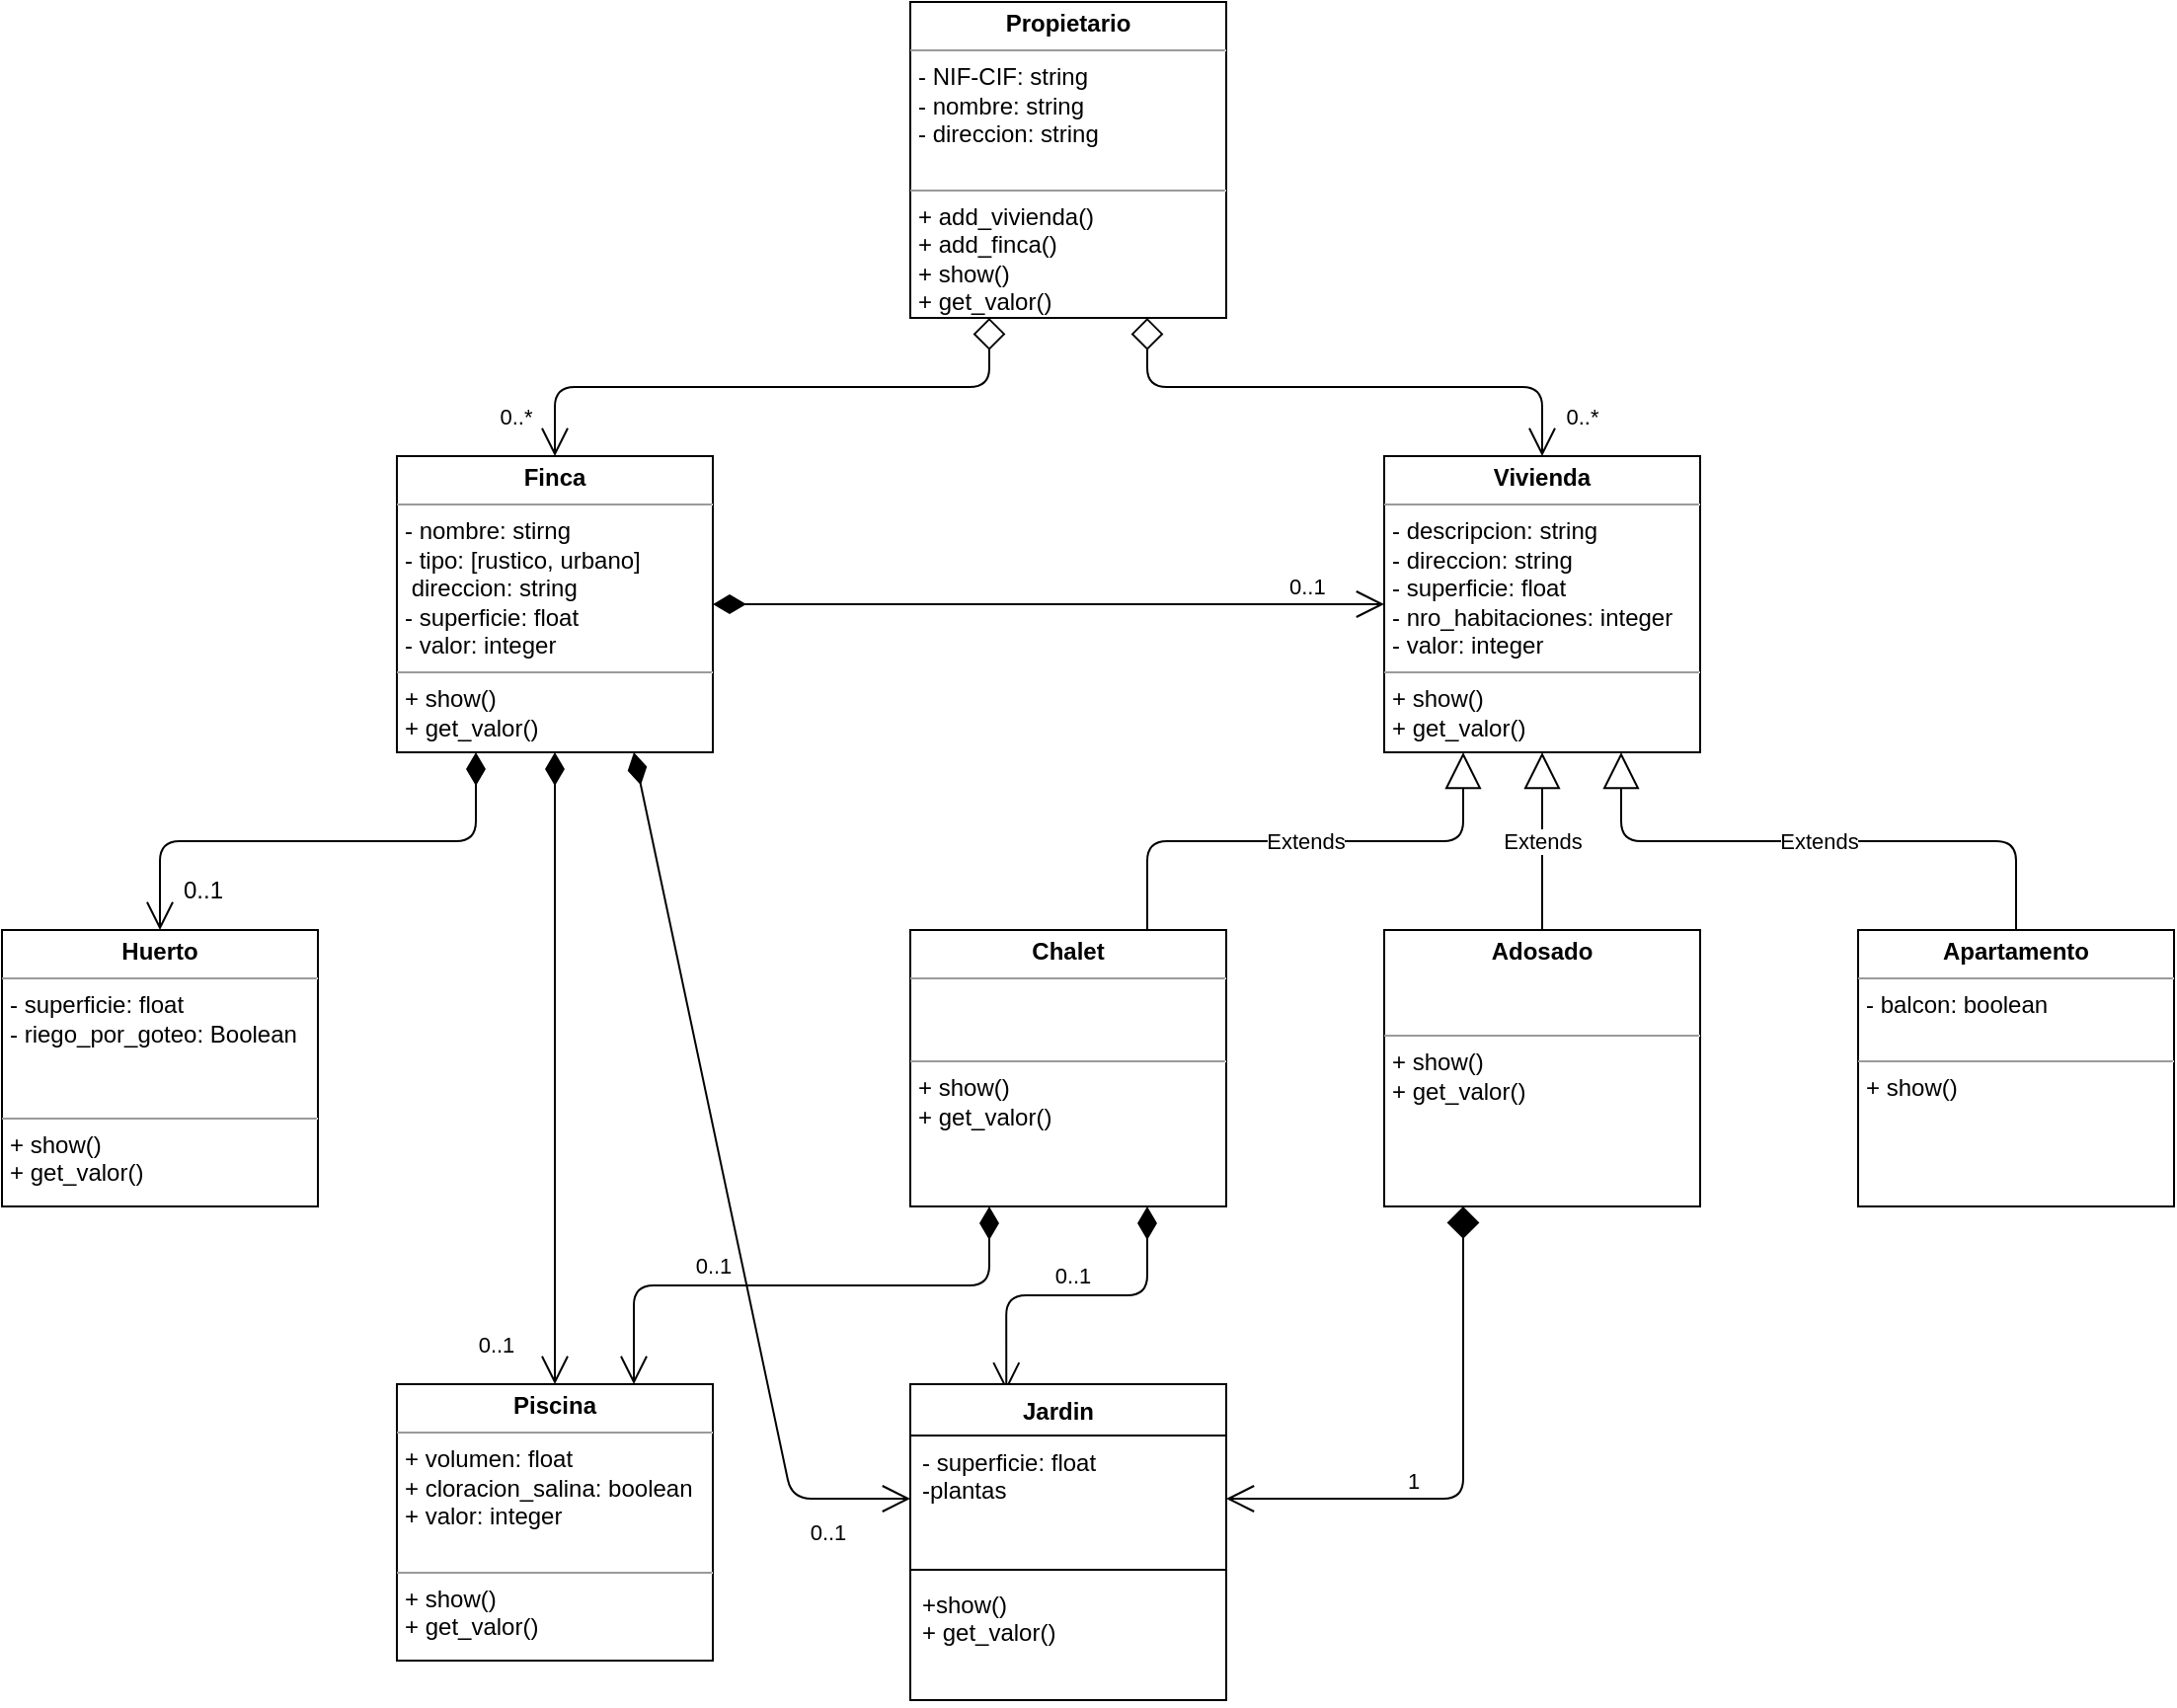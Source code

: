 <mxfile version="20.3.0" type="device"><diagram id="coZF5f3TOPct5JLmNMV9" name="Page-1"><mxGraphModel dx="1830" dy="2062" grid="1" gridSize="10" guides="1" tooltips="1" connect="1" arrows="1" fold="1" page="1" pageScale="1" pageWidth="827" pageHeight="1169" math="0" shadow="0"><root><mxCell id="0"/><mxCell id="1" parent="0"/><object label="&lt;p style=&quot;margin: 0px ; margin-top: 4px ; text-align: center&quot;&gt;&lt;b&gt;Vivienda&lt;/b&gt;&lt;/p&gt;&lt;hr size=&quot;1&quot;&gt;&lt;p style=&quot;margin: 0px ; margin-left: 4px&quot;&gt;- descripcion: string&lt;/p&gt;&lt;p style=&quot;margin: 0px ; margin-left: 4px&quot;&gt;&lt;span&gt;- direccion: string&lt;/span&gt;&lt;br&gt;&lt;/p&gt;&lt;p style=&quot;margin: 0px ; margin-left: 4px&quot;&gt;- superficie: float&lt;/p&gt;&lt;p style=&quot;margin: 0px ; margin-left: 4px&quot;&gt;- nro_habitaciones: integer&lt;/p&gt;&lt;p style=&quot;margin: 0px ; margin-left: 4px&quot;&gt;- valor: integer&lt;/p&gt;&lt;hr size=&quot;1&quot;&gt;&lt;p style=&quot;margin: 0px ; margin-left: 4px&quot;&gt;+ show()&lt;/p&gt;&lt;p style=&quot;margin: 0px ; margin-left: 4px&quot;&gt;+ get_valor()&lt;/p&gt;" Casa="" id="M3-lLsWGSmPZNytgOBwi-1"><mxCell style="verticalAlign=top;align=left;overflow=fill;fontSize=12;fontFamily=Helvetica;html=1;" parent="1" vertex="1"><mxGeometry x="220" y="-160" width="160" height="150" as="geometry"/></mxCell></object><mxCell id="M3-lLsWGSmPZNytgOBwi-21" style="edgeStyle=orthogonalEdgeStyle;orthogonalLoop=1;jettySize=auto;html=1;startArrow=diamondThin;startFill=1;startSize=14;endArrow=open;endSize=12;align=left;" parent="1" source="M3-lLsWGSmPZNytgOBwi-8" target="M3-lLsWGSmPZNytgOBwi-6" edge="1"><mxGeometry relative="1" as="geometry"/></mxCell><mxCell id="D4q86nAJt8562JSuOjXB-3" value="0..1" style="edgeLabel;html=1;align=center;verticalAlign=middle;resizable=0;points=[];" parent="M3-lLsWGSmPZNytgOBwi-21" vertex="1" connectable="0"><mxGeometry x="0.214" y="-4" relative="1" as="geometry"><mxPoint x="-26" y="106" as="offset"/></mxGeometry></mxCell><mxCell id="M3-lLsWGSmPZNytgOBwi-22" style="edgeStyle=orthogonalEdgeStyle;orthogonalLoop=1;jettySize=auto;html=1;entryX=0.5;entryY=0;entryDx=0;entryDy=0;startArrow=diamondThin;startFill=1;startSize=14;endArrow=open;endSize=12;align=left;exitX=0.25;exitY=1;exitDx=0;exitDy=0;" parent="1" source="M3-lLsWGSmPZNytgOBwi-8" target="M3-lLsWGSmPZNytgOBwi-19" edge="1"><mxGeometry relative="1" as="geometry"/></mxCell><mxCell id="m-5z6lDCxOTHbxUdVZSe-1" value="0..1" style="shape=connector;rounded=1;orthogonalLoop=1;jettySize=auto;html=1;exitX=0.75;exitY=1;exitDx=0;exitDy=0;entryX=0;entryY=0.5;entryDx=0;entryDy=0;labelBackgroundColor=default;fontFamily=Helvetica;fontSize=11;fontColor=default;startArrow=diamondThin;startFill=1;endArrow=open;startSize=14;endSize=12;strokeColor=default;elbow=vertical;" parent="1" source="M3-lLsWGSmPZNytgOBwi-8" target="woEzXTU2Y_-W0Ke4EJwe-3" edge="1"><mxGeometry x="0.81" y="-18" relative="1" as="geometry"><Array as="points"><mxPoint x="-80" y="368"/></Array><mxPoint y="-1" as="offset"/></mxGeometry></mxCell><object label="&lt;p style=&quot;margin: 0px ; margin-top: 4px ; text-align: center&quot;&gt;&lt;b&gt;Finca&lt;/b&gt;&lt;/p&gt;&lt;hr size=&quot;1&quot;&gt;&lt;p style=&quot;margin: 0px ; margin-left: 4px&quot;&gt;- nombre: stirng&lt;/p&gt;&lt;p style=&quot;margin: 0px ; margin-left: 4px&quot;&gt;- tipo: [rustico, urbano]&lt;/p&gt;&lt;p style=&quot;margin: 0px ; margin-left: 4px&quot;&gt;&amp;nbsp;direccion: string&lt;/p&gt;&lt;p style=&quot;margin: 0px ; margin-left: 4px&quot;&gt;- superficie: float&lt;/p&gt;&lt;p style=&quot;margin: 0px ; margin-left: 4px&quot;&gt;- valor: integer&lt;/p&gt;&lt;hr size=&quot;1&quot;&gt;&lt;p style=&quot;margin: 0px ; margin-left: 4px&quot;&gt;+ show()&lt;/p&gt;&lt;p style=&quot;margin: 0px ; margin-left: 4px&quot;&gt;+ get_valor()&lt;/p&gt;&lt;p style=&quot;margin: 0px ; margin-left: 4px&quot;&gt;&lt;br&gt;&lt;/p&gt;" Casa="" id="M3-lLsWGSmPZNytgOBwi-8"><mxCell style="verticalAlign=top;align=left;overflow=fill;fontSize=12;fontFamily=Helvetica;html=1;" parent="1" vertex="1"><mxGeometry x="-280" y="-160" width="160" height="150" as="geometry"/></mxCell></object><mxCell id="M3-lLsWGSmPZNytgOBwi-24" style="edgeStyle=elbowEdgeStyle;orthogonalLoop=1;jettySize=auto;elbow=vertical;html=1;entryX=0.5;entryY=0;entryDx=0;entryDy=0;startArrow=diamond;startFill=0;startSize=14;endArrow=open;endSize=12;align=left;exitX=0.25;exitY=1;exitDx=0;exitDy=0;" parent="1" source="M3-lLsWGSmPZNytgOBwi-23" target="M3-lLsWGSmPZNytgOBwi-8" edge="1"><mxGeometry relative="1" as="geometry"/></mxCell><mxCell id="D4q86nAJt8562JSuOjXB-1" value="0..*" style="edgeLabel;html=1;align=center;verticalAlign=middle;resizable=0;points=[];" parent="M3-lLsWGSmPZNytgOBwi-24" vertex="1" connectable="0"><mxGeometry x="0.217" y="-1" relative="1" as="geometry"><mxPoint x="-99" y="16" as="offset"/></mxGeometry></mxCell><mxCell id="M3-lLsWGSmPZNytgOBwi-25" style="edgeStyle=elbowEdgeStyle;orthogonalLoop=1;jettySize=auto;elbow=vertical;html=1;entryX=0.5;entryY=0;entryDx=0;entryDy=0;startArrow=diamond;startFill=0;startSize=14;endArrow=open;endSize=12;align=left;exitX=0.75;exitY=1;exitDx=0;exitDy=0;" parent="1" source="M3-lLsWGSmPZNytgOBwi-23" target="M3-lLsWGSmPZNytgOBwi-1" edge="1"><mxGeometry relative="1" as="geometry"/></mxCell><mxCell id="6ZUPjaK5ZsWiZZy1rPO5-1" value="0..*" style="edgeLabel;html=1;align=center;verticalAlign=middle;resizable=0;points=[];" parent="M3-lLsWGSmPZNytgOBwi-25" connectable="0" vertex="1"><mxGeometry x="0.31" y="-2" relative="1" as="geometry"><mxPoint x="78" y="13" as="offset"/></mxGeometry></mxCell><object label="&lt;p style=&quot;margin: 0px ; margin-top: 4px ; text-align: center&quot;&gt;&lt;b&gt;Propietario&lt;/b&gt;&lt;/p&gt;&lt;hr size=&quot;1&quot;&gt;&lt;p style=&quot;margin: 0px ; margin-left: 4px&quot;&gt;&lt;span&gt;- NIF-CIF: string&lt;/span&gt;&lt;br&gt;&lt;/p&gt;&lt;p style=&quot;margin: 0px ; margin-left: 4px&quot;&gt;&lt;span&gt;- nombre: string&lt;/span&gt;&lt;/p&gt;&lt;p style=&quot;margin: 0px ; margin-left: 4px&quot;&gt;- direccion: string&lt;/p&gt;&lt;p style=&quot;margin: 0px ; margin-left: 4px&quot;&gt;&lt;br&gt;&lt;/p&gt;&lt;hr size=&quot;1&quot;&gt;&lt;p style=&quot;margin: 0px ; margin-left: 4px&quot;&gt;+ add_vivienda()&lt;/p&gt;&lt;p style=&quot;margin: 0px ; margin-left: 4px&quot;&gt;+ add_finca()&lt;/p&gt;&lt;p style=&quot;margin: 0px ; margin-left: 4px&quot;&gt;+ show()&lt;/p&gt;&lt;p style=&quot;margin: 0px ; margin-left: 4px&quot;&gt;+ get_valor()&lt;/p&gt;" Casa="" id="M3-lLsWGSmPZNytgOBwi-23"><mxCell style="verticalAlign=top;align=left;overflow=fill;fontSize=12;fontFamily=Helvetica;html=1;" parent="1" vertex="1"><mxGeometry x="-20" y="-390" width="160" height="160" as="geometry"/></mxCell></object><object label="&lt;p style=&quot;margin: 0px ; margin-top: 4px ; text-align: center&quot;&gt;&lt;b&gt;Adosado&lt;/b&gt;&lt;/p&gt;&lt;p style=&quot;margin: 0px ; margin-left: 4px&quot;&gt;&lt;br&gt;&lt;/p&gt;&lt;p style=&quot;margin: 0px ; margin-left: 4px&quot;&gt;&lt;br&gt;&lt;/p&gt;&lt;hr size=&quot;1&quot;&gt;&lt;p style=&quot;margin: 0px ; margin-left: 4px&quot;&gt;+ show()&lt;/p&gt;&lt;p style=&quot;margin: 0px ; margin-left: 4px&quot;&gt;+ get_valor()&lt;/p&gt;" Casa="" id="M3-lLsWGSmPZNytgOBwi-2"><mxCell style="verticalAlign=top;align=left;overflow=fill;fontSize=12;fontFamily=Helvetica;html=1;" parent="1" vertex="1"><mxGeometry x="220" y="80" width="160" height="140" as="geometry"/></mxCell></object><mxCell id="M3-lLsWGSmPZNytgOBwi-17" value="" style="edgeStyle=orthogonalEdgeStyle;orthogonalLoop=1;jettySize=auto;html=1;startArrow=diamondThin;startFill=1;startSize=14;endArrow=open;endSize=12;align=left;entryX=0.304;entryY=0.02;entryDx=0;entryDy=0;exitX=0.75;exitY=1;exitDx=0;exitDy=0;entryPerimeter=0;" parent="1" source="M3-lLsWGSmPZNytgOBwi-7" target="woEzXTU2Y_-W0Ke4EJwe-2" edge="1"><mxGeometry relative="1" as="geometry"><mxPoint x="80" y="160" as="targetPoint"/></mxGeometry></mxCell><mxCell id="USNUs2RwjlwWKyY22RhR-1" value="0..1" style="edgeLabel;html=1;align=center;verticalAlign=middle;resizable=0;points=[];" parent="M3-lLsWGSmPZNytgOBwi-17" vertex="1" connectable="0"><mxGeometry x="0.298" y="-4" relative="1" as="geometry"><mxPoint x="24" y="-6" as="offset"/></mxGeometry></mxCell><mxCell id="M3-lLsWGSmPZNytgOBwi-18" style="edgeStyle=orthogonalEdgeStyle;orthogonalLoop=1;jettySize=auto;html=1;entryX=0.75;entryY=0;entryDx=0;entryDy=0;startArrow=diamondThin;startFill=1;startSize=14;endArrow=open;endSize=12;align=left;exitX=0.25;exitY=1;exitDx=0;exitDy=0;" parent="1" source="M3-lLsWGSmPZNytgOBwi-7" target="M3-lLsWGSmPZNytgOBwi-6" edge="1"><mxGeometry relative="1" as="geometry"><Array as="points"><mxPoint x="20" y="260"/><mxPoint x="-160" y="260"/></Array></mxGeometry></mxCell><mxCell id="D4q86nAJt8562JSuOjXB-2" value="0..1" style="edgeLabel;html=1;align=center;verticalAlign=middle;resizable=0;points=[];" parent="M3-lLsWGSmPZNytgOBwi-18" vertex="1" connectable="0"><mxGeometry x="0.322" y="3" relative="1" as="geometry"><mxPoint x="-2" y="-13" as="offset"/></mxGeometry></mxCell><object label="&lt;p style=&quot;margin: 0px ; margin-top: 4px ; text-align: center&quot;&gt;&lt;b&gt;Chalet&lt;/b&gt;&lt;/p&gt;&lt;hr size=&quot;1&quot;&gt;&lt;p style=&quot;margin: 0px ; margin-left: 4px&quot;&gt;&lt;br&gt;&lt;/p&gt;&lt;p style=&quot;margin: 0px ; margin-left: 4px&quot;&gt;&lt;br&gt;&lt;/p&gt;&lt;hr size=&quot;1&quot;&gt;&lt;p style=&quot;margin: 0px ; margin-left: 4px&quot;&gt;+ show()&lt;/p&gt;&lt;p style=&quot;margin: 0px ; margin-left: 4px&quot;&gt;+ get_valor()&lt;/p&gt;&lt;p style=&quot;margin: 0px ; margin-left: 4px&quot;&gt;&lt;br&gt;&lt;/p&gt;" Casa="" id="M3-lLsWGSmPZNytgOBwi-7"><mxCell style="verticalAlign=top;align=left;overflow=fill;fontSize=12;fontFamily=Helvetica;html=1;" parent="1" vertex="1"><mxGeometry x="-20" y="80" width="160" height="140" as="geometry"/></mxCell></object><object label="&lt;p style=&quot;margin: 0px ; margin-top: 4px ; text-align: center&quot;&gt;&lt;b&gt;Piscina&lt;/b&gt;&lt;/p&gt;&lt;hr size=&quot;1&quot;&gt;&lt;p style=&quot;margin: 0px ; margin-left: 4px&quot;&gt;+ volumen: float&lt;/p&gt;&lt;p style=&quot;margin: 0px ; margin-left: 4px&quot;&gt;+ cloracion_salina: boolean&lt;/p&gt;&lt;p style=&quot;margin: 0px ; margin-left: 4px&quot;&gt;+ valor: integer&lt;/p&gt;&lt;p style=&quot;margin: 0px ; margin-left: 4px&quot;&gt;&lt;br&gt;&lt;/p&gt;&lt;hr size=&quot;1&quot;&gt;&lt;p style=&quot;margin: 0px ; margin-left: 4px&quot;&gt;+ show()&lt;/p&gt;&lt;p style=&quot;margin: 0px ; margin-left: 4px&quot;&gt;+ get_valor()&lt;/p&gt;" Casa="" id="M3-lLsWGSmPZNytgOBwi-6"><mxCell style="verticalAlign=top;align=left;overflow=fill;fontSize=12;fontFamily=Helvetica;html=1;" parent="1" vertex="1"><mxGeometry x="-280" y="310" width="160" height="140" as="geometry"/></mxCell></object><object label="&lt;p style=&quot;margin: 0px ; margin-top: 4px ; text-align: center&quot;&gt;&lt;b&gt;Huerto&lt;/b&gt;&lt;/p&gt;&lt;hr size=&quot;1&quot;&gt;&lt;p style=&quot;margin: 0px ; margin-left: 4px&quot;&gt;- superficie: float&lt;/p&gt;&lt;p style=&quot;margin: 0px ; margin-left: 4px&quot;&gt;- riego_por_goteo: Boolean&lt;/p&gt;&lt;p style=&quot;margin: 0px ; margin-left: 4px&quot;&gt;&lt;br&gt;&lt;/p&gt;&lt;p style=&quot;margin: 0px ; margin-left: 4px&quot;&gt;&lt;br&gt;&lt;/p&gt;&lt;hr size=&quot;1&quot;&gt;&lt;p style=&quot;margin: 0px ; margin-left: 4px&quot;&gt;+ show()&lt;/p&gt;&lt;p style=&quot;margin: 0px ; margin-left: 4px&quot;&gt;+ get_valor()&lt;/p&gt;&lt;p style=&quot;margin: 0px ; margin-left: 4px&quot;&gt;&lt;br&gt;&lt;/p&gt;" Casa="" id="M3-lLsWGSmPZNytgOBwi-19"><mxCell style="verticalAlign=top;align=left;overflow=fill;fontSize=12;fontFamily=Helvetica;html=1;" parent="1" vertex="1"><mxGeometry x="-480" y="80" width="160" height="140" as="geometry"/></mxCell></object><mxCell id="M3-lLsWGSmPZNytgOBwi-4" value="Extends" style="endArrow=block;endSize=16;endFill=0;html=1;exitX=0.5;exitY=0;exitDx=0;exitDy=0;edgeStyle=elbowEdgeStyle;elbow=vertical;entryX=0.5;entryY=1;entryDx=0;entryDy=0;" parent="1" source="M3-lLsWGSmPZNytgOBwi-2" target="M3-lLsWGSmPZNytgOBwi-1" edge="1"><mxGeometry width="160" relative="1" as="geometry"><mxPoint x="-100" y="160" as="sourcePoint"/><mxPoint x="187" y="6" as="targetPoint"/><Array as="points"/></mxGeometry></mxCell><mxCell id="M3-lLsWGSmPZNytgOBwi-11" value="Extends" style="endArrow=block;endSize=16;endFill=0;html=1;edgeStyle=elbowEdgeStyle;elbow=vertical;exitX=0.75;exitY=0;exitDx=0;exitDy=0;entryX=0.25;entryY=1;entryDx=0;entryDy=0;" parent="1" source="M3-lLsWGSmPZNytgOBwi-7" target="M3-lLsWGSmPZNytgOBwi-1" edge="1"><mxGeometry width="160" relative="1" as="geometry"><mxPoint x="80" y="-50" as="sourcePoint"/><mxPoint x="230" y="-10" as="targetPoint"/></mxGeometry></mxCell><mxCell id="M3-lLsWGSmPZNytgOBwi-12" value="0..1" style="endArrow=open;html=1;endSize=12;startArrow=diamondThin;startSize=14;startFill=1;align=left;verticalAlign=bottom;exitX=1;exitY=0.5;exitDx=0;exitDy=0;edgeStyle=elbowEdgeStyle;entryX=0;entryY=0.5;entryDx=0;entryDy=0;" parent="1" source="M3-lLsWGSmPZNytgOBwi-8" target="M3-lLsWGSmPZNytgOBwi-1" edge="1"><mxGeometry x="0.706" relative="1" as="geometry"><mxPoint x="-350" y="340" as="sourcePoint"/><mxPoint x="-190" y="340" as="targetPoint"/><mxPoint as="offset"/></mxGeometry></mxCell><mxCell id="M3-lLsWGSmPZNytgOBwi-13" value="1" style="endArrow=open;html=1;endSize=12;startArrow=diamond;startSize=14;startFill=1;edgeStyle=elbowEdgeStyle;align=left;verticalAlign=bottom;entryX=1;entryY=0.5;entryDx=0;entryDy=0;elbow=vertical;exitX=0.25;exitY=1;exitDx=0;exitDy=0;" parent="1" source="M3-lLsWGSmPZNytgOBwi-2" target="woEzXTU2Y_-W0Ke4EJwe-3" edge="1"><mxGeometry x="0.333" relative="1" as="geometry"><mxPoint x="320" y="190" as="sourcePoint"/><mxPoint x="-190" y="340" as="targetPoint"/><mxPoint as="offset"/><Array as="points"><mxPoint x="230" y="368"/></Array></mxGeometry></mxCell><mxCell id="M3-lLsWGSmPZNytgOBwi-26" value="0..1" style="text;html=1;resizable=0;points=[];autosize=1;align=left;verticalAlign=top;spacingTop=-4;" parent="1" vertex="1"><mxGeometry x="-390" y="50" width="40" height="20" as="geometry"/></mxCell><object label="&lt;p style=&quot;margin: 0px ; margin-top: 4px ; text-align: center&quot;&gt;&lt;b&gt;Apartamento&lt;/b&gt;&lt;/p&gt;&lt;hr size=&quot;1&quot;&gt;&lt;p style=&quot;margin: 0px ; margin-left: 4px&quot;&gt;- balcon: boolean&lt;/p&gt;&lt;p style=&quot;margin: 0px ; margin-left: 4px&quot;&gt;&lt;br&gt;&lt;/p&gt;&lt;hr size=&quot;1&quot;&gt;&lt;p style=&quot;margin: 0px ; margin-left: 4px&quot;&gt;+ show()&lt;/p&gt;" Casa="" id="USNUs2RwjlwWKyY22RhR-16"><mxCell style="verticalAlign=top;align=left;overflow=fill;fontSize=12;fontFamily=Helvetica;html=1;" parent="1" vertex="1"><mxGeometry x="460" y="80" width="160" height="140" as="geometry"/></mxCell></object><mxCell id="USNUs2RwjlwWKyY22RhR-18" style="edgeStyle=elbowEdgeStyle;shape=connector;rounded=1;orthogonalLoop=1;jettySize=auto;elbow=vertical;html=1;exitX=1;exitY=0.5;exitDx=0;exitDy=0;labelBackgroundColor=default;fontFamily=Helvetica;fontSize=11;fontColor=default;startArrow=none;startFill=0;endArrow=open;startSize=14;endSize=12;strokeColor=default;" parent="1" source="M3-lLsWGSmPZNytgOBwi-2" target="M3-lLsWGSmPZNytgOBwi-2" edge="1"><mxGeometry relative="1" as="geometry"/></mxCell><mxCell id="USNUs2RwjlwWKyY22RhR-20" value="Extends" style="endArrow=block;endSize=16;endFill=0;html=1;rounded=1;labelBackgroundColor=default;fontFamily=Helvetica;fontSize=11;fontColor=default;strokeColor=default;shape=connector;elbow=vertical;entryX=0.75;entryY=1;entryDx=0;entryDy=0;exitX=0.5;exitY=0;exitDx=0;exitDy=0;edgeStyle=elbowEdgeStyle;" parent="1" source="USNUs2RwjlwWKyY22RhR-16" target="M3-lLsWGSmPZNytgOBwi-1" edge="1"><mxGeometry width="160" relative="1" as="geometry"><mxPoint x="410" y="40" as="sourcePoint"/><mxPoint x="30" y="60" as="targetPoint"/></mxGeometry></mxCell><mxCell id="woEzXTU2Y_-W0Ke4EJwe-2" value="Jardin   " style="swimlane;fontStyle=1;align=center;verticalAlign=top;childLayout=stackLayout;horizontal=1;startSize=26;horizontalStack=0;resizeParent=1;resizeParentMax=0;resizeLast=0;collapsible=1;marginBottom=0;" parent="1" vertex="1"><mxGeometry x="-20" y="310" width="160" height="160" as="geometry"/></mxCell><mxCell id="woEzXTU2Y_-W0Ke4EJwe-3" value="- superficie: float&#10;-plantas" style="text;strokeColor=none;fillColor=none;align=left;verticalAlign=top;spacingLeft=4;spacingRight=4;overflow=hidden;rotatable=0;points=[[0,0.5],[1,0.5]];portConstraint=eastwest;" parent="woEzXTU2Y_-W0Ke4EJwe-2" vertex="1"><mxGeometry y="26" width="160" height="64" as="geometry"/></mxCell><mxCell id="woEzXTU2Y_-W0Ke4EJwe-4" value="" style="line;strokeWidth=1;fillColor=none;align=left;verticalAlign=middle;spacingTop=-1;spacingLeft=3;spacingRight=3;rotatable=0;labelPosition=right;points=[];portConstraint=eastwest;strokeColor=inherit;" parent="woEzXTU2Y_-W0Ke4EJwe-2" vertex="1"><mxGeometry y="90" width="160" height="8" as="geometry"/></mxCell><mxCell id="woEzXTU2Y_-W0Ke4EJwe-5" value="+show()&#10;+ get_valor()" style="text;strokeColor=none;fillColor=none;align=left;verticalAlign=top;spacingLeft=4;spacingRight=4;overflow=hidden;rotatable=0;points=[[0,0.5],[1,0.5]];portConstraint=eastwest;" parent="woEzXTU2Y_-W0Ke4EJwe-2" vertex="1"><mxGeometry y="98" width="160" height="62" as="geometry"/></mxCell></root></mxGraphModel></diagram></mxfile>